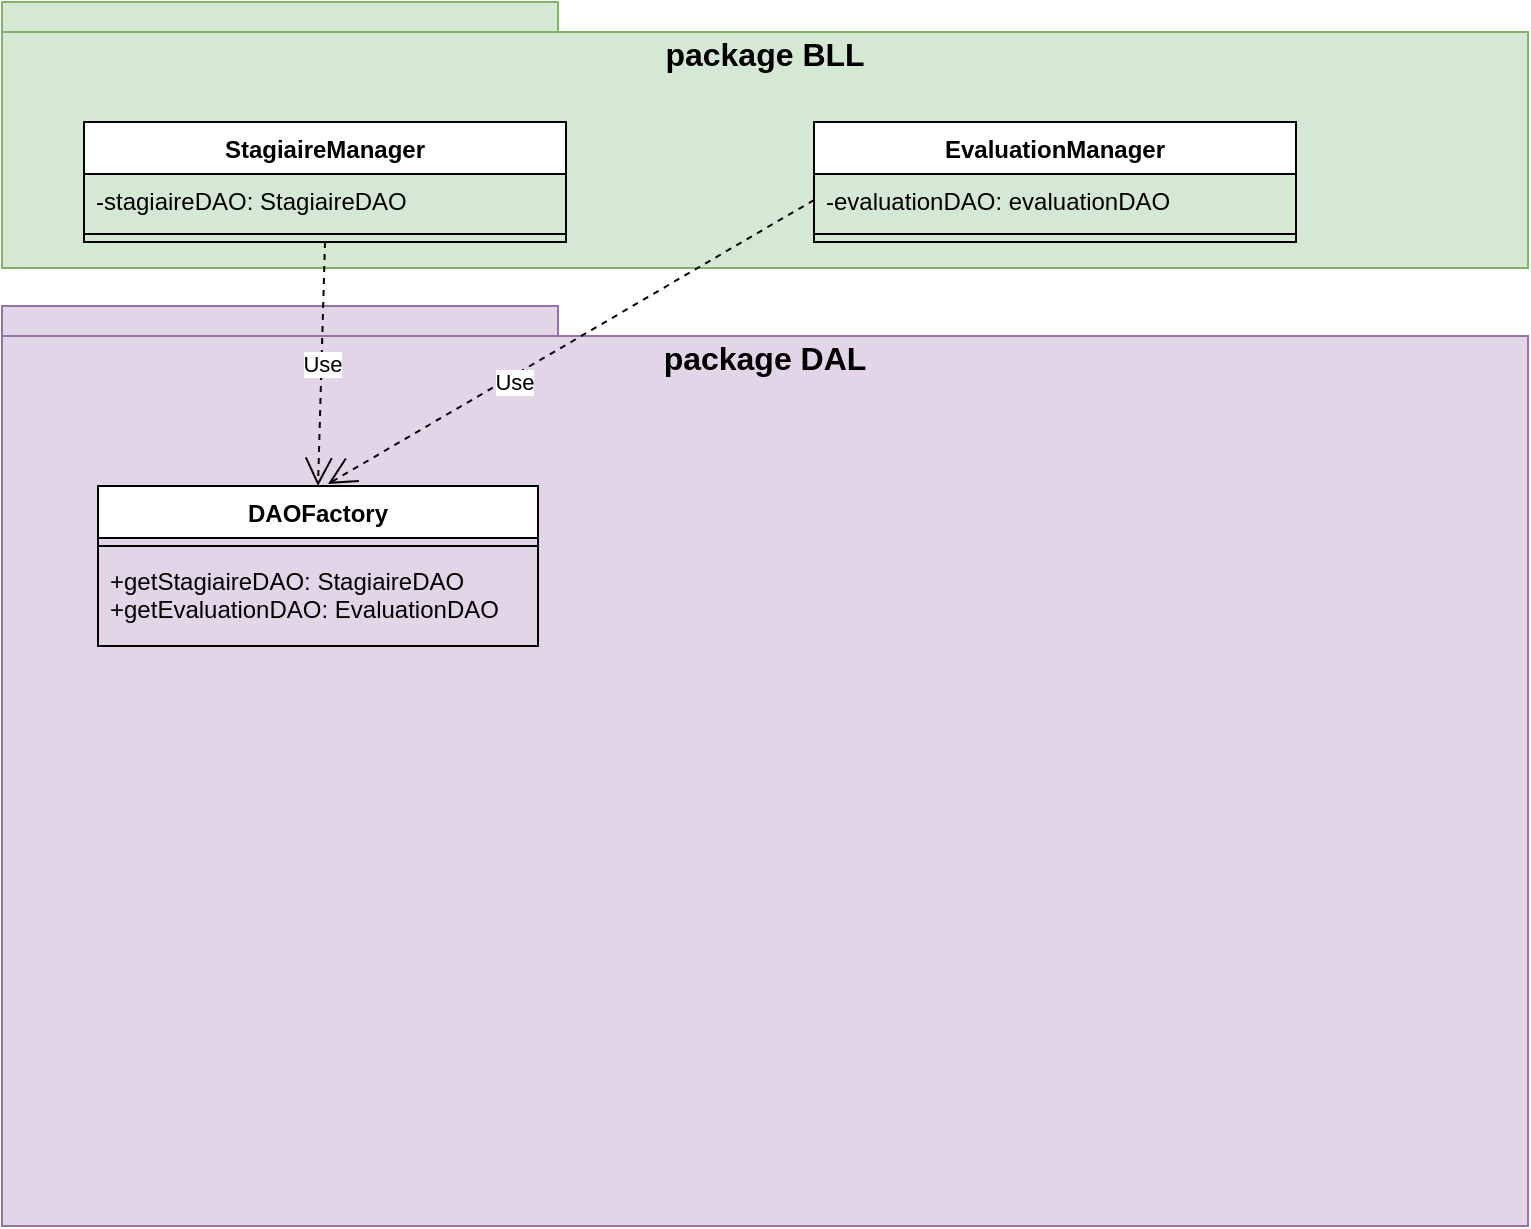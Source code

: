 <mxfile version="22.1.7" type="github">
  <diagram name="Page-1" id="IREjszTsm0Cs9NzbakG7">
    <mxGraphModel dx="1221" dy="673" grid="0" gridSize="10" guides="1" tooltips="1" connect="1" arrows="1" fold="1" page="1" pageScale="1" pageWidth="827" pageHeight="1169" math="0" shadow="0">
      <root>
        <mxCell id="0" />
        <mxCell id="1" parent="0" />
        <mxCell id="jltZM2PD5XOY3X1_tcFe-2" value="package BLL" style="shape=folder;fontStyle=1;spacingTop=10;tabWidth=278;tabHeight=15;tabPosition=left;html=1;whiteSpace=wrap;verticalAlign=top;fontSize=16;fillColor=#d5e8d4;strokeColor=#82b366;" vertex="1" parent="1">
          <mxGeometry x="24" y="16" width="763" height="133" as="geometry" />
        </mxCell>
        <mxCell id="jltZM2PD5XOY3X1_tcFe-3" value="StagiaireManager" style="swimlane;fontStyle=1;align=center;verticalAlign=top;childLayout=stackLayout;horizontal=1;startSize=26;horizontalStack=0;resizeParent=1;resizeParentMax=0;resizeLast=0;collapsible=1;marginBottom=0;whiteSpace=wrap;html=1;" vertex="1" parent="1">
          <mxGeometry x="65" y="76" width="241" height="60" as="geometry" />
        </mxCell>
        <mxCell id="jltZM2PD5XOY3X1_tcFe-4" value="-stagiaireDAO: StagiaireDAO" style="text;strokeColor=none;fillColor=none;align=left;verticalAlign=top;spacingLeft=4;spacingRight=4;overflow=hidden;rotatable=0;points=[[0,0.5],[1,0.5]];portConstraint=eastwest;whiteSpace=wrap;html=1;" vertex="1" parent="jltZM2PD5XOY3X1_tcFe-3">
          <mxGeometry y="26" width="241" height="26" as="geometry" />
        </mxCell>
        <mxCell id="jltZM2PD5XOY3X1_tcFe-5" value="" style="line;strokeWidth=1;fillColor=none;align=left;verticalAlign=middle;spacingTop=-1;spacingLeft=3;spacingRight=3;rotatable=0;labelPosition=right;points=[];portConstraint=eastwest;strokeColor=inherit;" vertex="1" parent="jltZM2PD5XOY3X1_tcFe-3">
          <mxGeometry y="52" width="241" height="8" as="geometry" />
        </mxCell>
        <mxCell id="jltZM2PD5XOY3X1_tcFe-7" value="EvaluationManager" style="swimlane;fontStyle=1;align=center;verticalAlign=top;childLayout=stackLayout;horizontal=1;startSize=26;horizontalStack=0;resizeParent=1;resizeParentMax=0;resizeLast=0;collapsible=1;marginBottom=0;whiteSpace=wrap;html=1;" vertex="1" parent="1">
          <mxGeometry x="430" y="76" width="241" height="60" as="geometry" />
        </mxCell>
        <mxCell id="jltZM2PD5XOY3X1_tcFe-8" value="-evaluationDAO: evaluationDAO" style="text;strokeColor=none;fillColor=none;align=left;verticalAlign=top;spacingLeft=4;spacingRight=4;overflow=hidden;rotatable=0;points=[[0,0.5],[1,0.5]];portConstraint=eastwest;whiteSpace=wrap;html=1;" vertex="1" parent="jltZM2PD5XOY3X1_tcFe-7">
          <mxGeometry y="26" width="241" height="26" as="geometry" />
        </mxCell>
        <mxCell id="jltZM2PD5XOY3X1_tcFe-9" value="" style="line;strokeWidth=1;fillColor=none;align=left;verticalAlign=middle;spacingTop=-1;spacingLeft=3;spacingRight=3;rotatable=0;labelPosition=right;points=[];portConstraint=eastwest;strokeColor=inherit;" vertex="1" parent="jltZM2PD5XOY3X1_tcFe-7">
          <mxGeometry y="52" width="241" height="8" as="geometry" />
        </mxCell>
        <mxCell id="jltZM2PD5XOY3X1_tcFe-10" value="package DAL" style="shape=folder;fontStyle=1;spacingTop=10;tabWidth=278;tabHeight=15;tabPosition=left;html=1;whiteSpace=wrap;verticalAlign=top;fontSize=16;fillColor=#e1d5e7;strokeColor=#9673a6;" vertex="1" parent="1">
          <mxGeometry x="24" y="168" width="763" height="460" as="geometry" />
        </mxCell>
        <mxCell id="jltZM2PD5XOY3X1_tcFe-11" value="DAOFactory" style="swimlane;fontStyle=1;align=center;verticalAlign=top;childLayout=stackLayout;horizontal=1;startSize=26;horizontalStack=0;resizeParent=1;resizeParentMax=0;resizeLast=0;collapsible=1;marginBottom=0;whiteSpace=wrap;html=1;" vertex="1" parent="1">
          <mxGeometry x="72" y="258" width="220" height="80" as="geometry" />
        </mxCell>
        <mxCell id="jltZM2PD5XOY3X1_tcFe-13" value="" style="line;strokeWidth=1;fillColor=none;align=left;verticalAlign=middle;spacingTop=-1;spacingLeft=3;spacingRight=3;rotatable=0;labelPosition=right;points=[];portConstraint=eastwest;strokeColor=inherit;" vertex="1" parent="jltZM2PD5XOY3X1_tcFe-11">
          <mxGeometry y="26" width="220" height="8" as="geometry" />
        </mxCell>
        <mxCell id="jltZM2PD5XOY3X1_tcFe-14" value="&lt;div&gt;+getStagiaireDAO: StagiaireDAO&lt;/div&gt;&lt;div&gt;+getEvaluationDAO: EvaluationDAO&lt;br&gt;&lt;/div&gt;" style="text;strokeColor=none;fillColor=none;align=left;verticalAlign=top;spacingLeft=4;spacingRight=4;overflow=hidden;rotatable=0;points=[[0,0.5],[1,0.5]];portConstraint=eastwest;whiteSpace=wrap;html=1;" vertex="1" parent="jltZM2PD5XOY3X1_tcFe-11">
          <mxGeometry y="34" width="220" height="46" as="geometry" />
        </mxCell>
        <mxCell id="jltZM2PD5XOY3X1_tcFe-20" value="Use" style="endArrow=open;endSize=12;dashed=1;html=1;rounded=0;exitX=0.5;exitY=1;exitDx=0;exitDy=0;entryX=0.5;entryY=0;entryDx=0;entryDy=0;" edge="1" parent="1" source="jltZM2PD5XOY3X1_tcFe-3" target="jltZM2PD5XOY3X1_tcFe-11">
          <mxGeometry width="160" relative="1" as="geometry">
            <mxPoint x="333" y="353" as="sourcePoint" />
            <mxPoint x="493" y="353" as="targetPoint" />
          </mxGeometry>
        </mxCell>
        <mxCell id="jltZM2PD5XOY3X1_tcFe-21" value="Use" style="endArrow=open;endSize=12;dashed=1;html=1;rounded=0;exitX=0;exitY=0.5;exitDx=0;exitDy=0;" edge="1" parent="1" source="jltZM2PD5XOY3X1_tcFe-8">
          <mxGeometry x="0.247" y="3" width="160" relative="1" as="geometry">
            <mxPoint x="196" y="146" as="sourcePoint" />
            <mxPoint x="187" y="257" as="targetPoint" />
            <mxPoint as="offset" />
          </mxGeometry>
        </mxCell>
      </root>
    </mxGraphModel>
  </diagram>
</mxfile>
